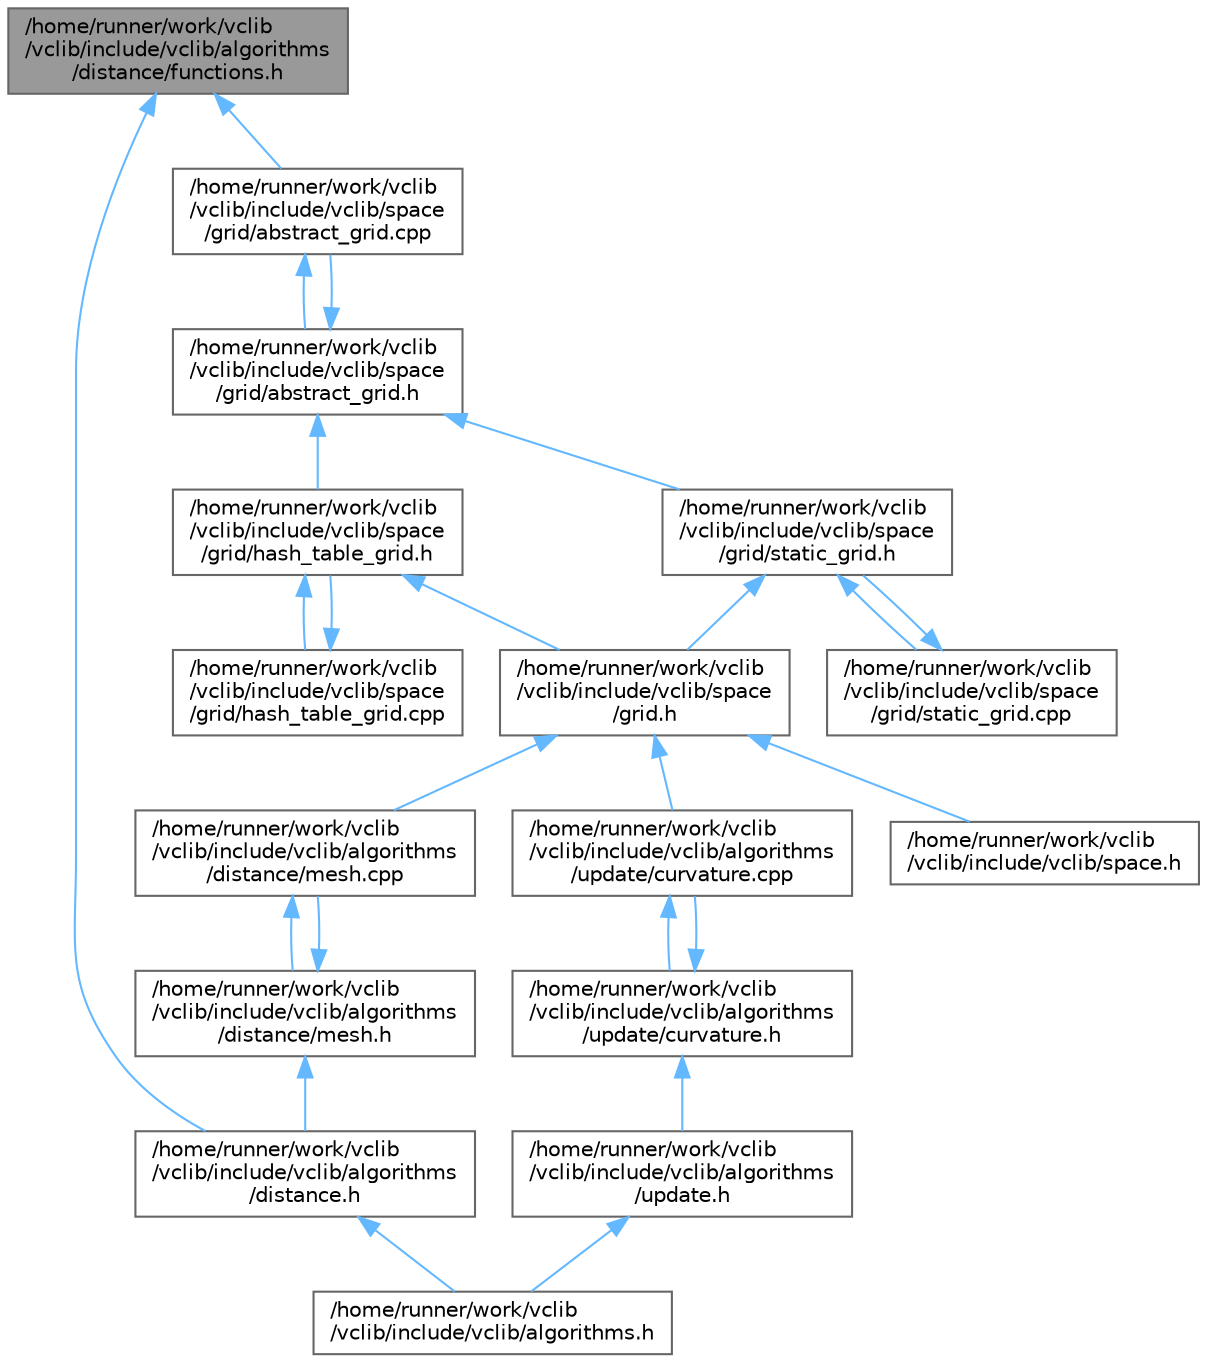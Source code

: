 digraph "/home/runner/work/vclib/vclib/include/vclib/algorithms/distance/functions.h"
{
 // LATEX_PDF_SIZE
  bgcolor="transparent";
  edge [fontname=Helvetica,fontsize=10,labelfontname=Helvetica,labelfontsize=10];
  node [fontname=Helvetica,fontsize=10,shape=box,height=0.2,width=0.4];
  Node1 [label="/home/runner/work/vclib\l/vclib/include/vclib/algorithms\l/distance/functions.h",height=0.2,width=0.4,color="gray40", fillcolor="grey60", style="filled", fontcolor="black",tooltip=" "];
  Node1 -> Node2 [dir="back",color="steelblue1",style="solid"];
  Node2 [label="/home/runner/work/vclib\l/vclib/include/vclib/algorithms\l/distance.h",height=0.2,width=0.4,color="grey40", fillcolor="white", style="filled",URL="$distance_8h.html",tooltip=" "];
  Node2 -> Node3 [dir="back",color="steelblue1",style="solid"];
  Node3 [label="/home/runner/work/vclib\l/vclib/include/vclib/algorithms.h",height=0.2,width=0.4,color="grey40", fillcolor="white", style="filled",URL="$algorithms_8h.html",tooltip=" "];
  Node1 -> Node4 [dir="back",color="steelblue1",style="solid"];
  Node4 [label="/home/runner/work/vclib\l/vclib/include/vclib/space\l/grid/abstract_grid.cpp",height=0.2,width=0.4,color="grey40", fillcolor="white", style="filled",URL="$abstract__grid_8cpp.html",tooltip=" "];
  Node4 -> Node5 [dir="back",color="steelblue1",style="solid"];
  Node5 [label="/home/runner/work/vclib\l/vclib/include/vclib/space\l/grid/abstract_grid.h",height=0.2,width=0.4,color="grey40", fillcolor="white", style="filled",URL="$abstract__grid_8h.html",tooltip=" "];
  Node5 -> Node4 [dir="back",color="steelblue1",style="solid"];
  Node5 -> Node6 [dir="back",color="steelblue1",style="solid"];
  Node6 [label="/home/runner/work/vclib\l/vclib/include/vclib/space\l/grid/hash_table_grid.h",height=0.2,width=0.4,color="grey40", fillcolor="white", style="filled",URL="$hash__table__grid_8h.html",tooltip=" "];
  Node6 -> Node7 [dir="back",color="steelblue1",style="solid"];
  Node7 [label="/home/runner/work/vclib\l/vclib/include/vclib/space\l/grid.h",height=0.2,width=0.4,color="grey40", fillcolor="white", style="filled",URL="$grid_8h.html",tooltip=" "];
  Node7 -> Node8 [dir="back",color="steelblue1",style="solid"];
  Node8 [label="/home/runner/work/vclib\l/vclib/include/vclib/algorithms\l/distance/mesh.cpp",height=0.2,width=0.4,color="grey40", fillcolor="white", style="filled",URL="$algorithms_2distance_2mesh_8cpp.html",tooltip=" "];
  Node8 -> Node9 [dir="back",color="steelblue1",style="solid"];
  Node9 [label="/home/runner/work/vclib\l/vclib/include/vclib/algorithms\l/distance/mesh.h",height=0.2,width=0.4,color="grey40", fillcolor="white", style="filled",URL="$algorithms_2distance_2mesh_8h.html",tooltip=" "];
  Node9 -> Node2 [dir="back",color="steelblue1",style="solid"];
  Node9 -> Node8 [dir="back",color="steelblue1",style="solid"];
  Node7 -> Node10 [dir="back",color="steelblue1",style="solid"];
  Node10 [label="/home/runner/work/vclib\l/vclib/include/vclib/algorithms\l/update/curvature.cpp",height=0.2,width=0.4,color="grey40", fillcolor="white", style="filled",URL="$curvature_8cpp.html",tooltip=" "];
  Node10 -> Node11 [dir="back",color="steelblue1",style="solid"];
  Node11 [label="/home/runner/work/vclib\l/vclib/include/vclib/algorithms\l/update/curvature.h",height=0.2,width=0.4,color="grey40", fillcolor="white", style="filled",URL="$curvature_8h.html",tooltip=" "];
  Node11 -> Node12 [dir="back",color="steelblue1",style="solid"];
  Node12 [label="/home/runner/work/vclib\l/vclib/include/vclib/algorithms\l/update.h",height=0.2,width=0.4,color="grey40", fillcolor="white", style="filled",URL="$update_8h.html",tooltip=" "];
  Node12 -> Node3 [dir="back",color="steelblue1",style="solid"];
  Node11 -> Node10 [dir="back",color="steelblue1",style="solid"];
  Node7 -> Node13 [dir="back",color="steelblue1",style="solid"];
  Node13 [label="/home/runner/work/vclib\l/vclib/include/vclib/space.h",height=0.2,width=0.4,color="grey40", fillcolor="white", style="filled",URL="$space_8h.html",tooltip=" "];
  Node6 -> Node14 [dir="back",color="steelblue1",style="solid"];
  Node14 [label="/home/runner/work/vclib\l/vclib/include/vclib/space\l/grid/hash_table_grid.cpp",height=0.2,width=0.4,color="grey40", fillcolor="white", style="filled",URL="$hash__table__grid_8cpp.html",tooltip=" "];
  Node14 -> Node6 [dir="back",color="steelblue1",style="solid"];
  Node5 -> Node15 [dir="back",color="steelblue1",style="solid"];
  Node15 [label="/home/runner/work/vclib\l/vclib/include/vclib/space\l/grid/static_grid.h",height=0.2,width=0.4,color="grey40", fillcolor="white", style="filled",URL="$static__grid_8h.html",tooltip=" "];
  Node15 -> Node7 [dir="back",color="steelblue1",style="solid"];
  Node15 -> Node16 [dir="back",color="steelblue1",style="solid"];
  Node16 [label="/home/runner/work/vclib\l/vclib/include/vclib/space\l/grid/static_grid.cpp",height=0.2,width=0.4,color="grey40", fillcolor="white", style="filled",URL="$static__grid_8cpp.html",tooltip=" "];
  Node16 -> Node15 [dir="back",color="steelblue1",style="solid"];
}
